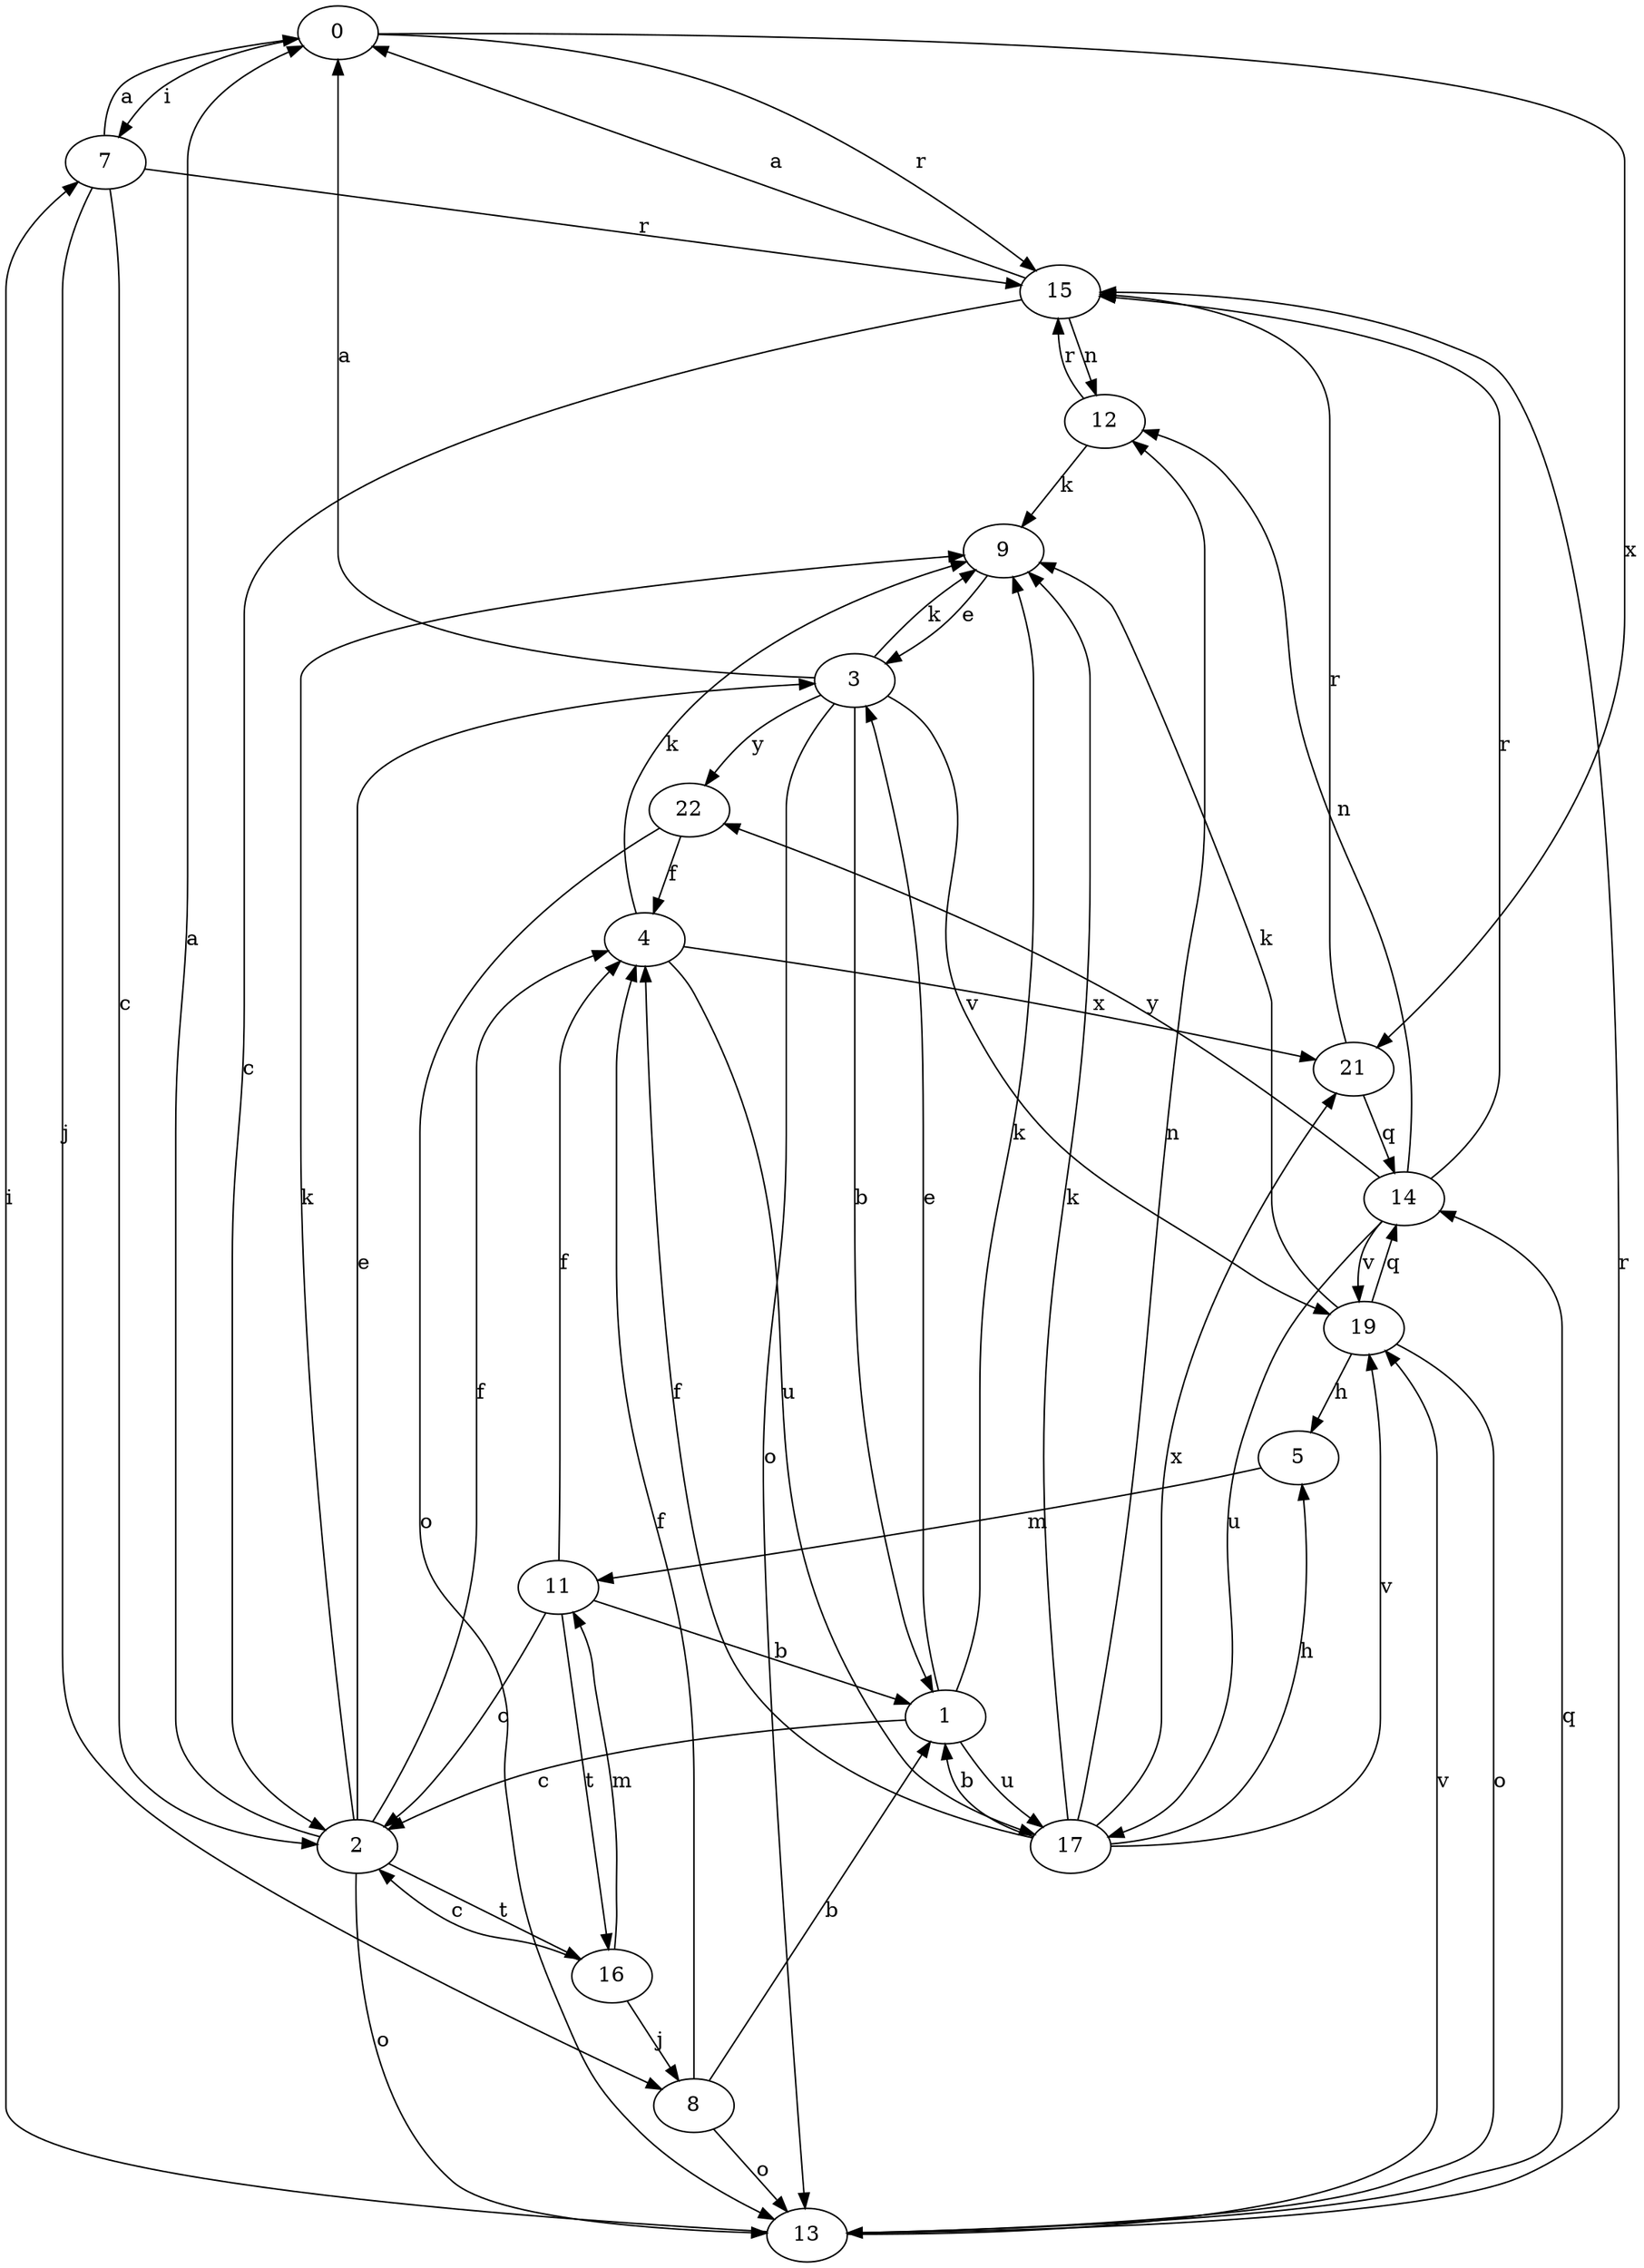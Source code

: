 strict digraph  {
0;
1;
2;
3;
4;
5;
7;
8;
9;
11;
12;
13;
14;
15;
16;
17;
19;
21;
22;
0 -> 7  [label=i];
0 -> 15  [label=r];
0 -> 21  [label=x];
1 -> 2  [label=c];
1 -> 3  [label=e];
1 -> 9  [label=k];
1 -> 17  [label=u];
2 -> 0  [label=a];
2 -> 3  [label=e];
2 -> 4  [label=f];
2 -> 9  [label=k];
2 -> 13  [label=o];
2 -> 16  [label=t];
3 -> 0  [label=a];
3 -> 1  [label=b];
3 -> 9  [label=k];
3 -> 13  [label=o];
3 -> 19  [label=v];
3 -> 22  [label=y];
4 -> 9  [label=k];
4 -> 17  [label=u];
4 -> 21  [label=x];
5 -> 11  [label=m];
7 -> 0  [label=a];
7 -> 2  [label=c];
7 -> 8  [label=j];
7 -> 15  [label=r];
8 -> 1  [label=b];
8 -> 4  [label=f];
8 -> 13  [label=o];
9 -> 3  [label=e];
11 -> 1  [label=b];
11 -> 2  [label=c];
11 -> 4  [label=f];
11 -> 16  [label=t];
12 -> 9  [label=k];
12 -> 15  [label=r];
13 -> 7  [label=i];
13 -> 14  [label=q];
13 -> 15  [label=r];
13 -> 19  [label=v];
14 -> 12  [label=n];
14 -> 15  [label=r];
14 -> 17  [label=u];
14 -> 19  [label=v];
14 -> 22  [label=y];
15 -> 0  [label=a];
15 -> 2  [label=c];
15 -> 12  [label=n];
16 -> 2  [label=c];
16 -> 8  [label=j];
16 -> 11  [label=m];
17 -> 1  [label=b];
17 -> 4  [label=f];
17 -> 5  [label=h];
17 -> 9  [label=k];
17 -> 12  [label=n];
17 -> 19  [label=v];
17 -> 21  [label=x];
19 -> 5  [label=h];
19 -> 9  [label=k];
19 -> 13  [label=o];
19 -> 14  [label=q];
21 -> 14  [label=q];
21 -> 15  [label=r];
22 -> 4  [label=f];
22 -> 13  [label=o];
}
